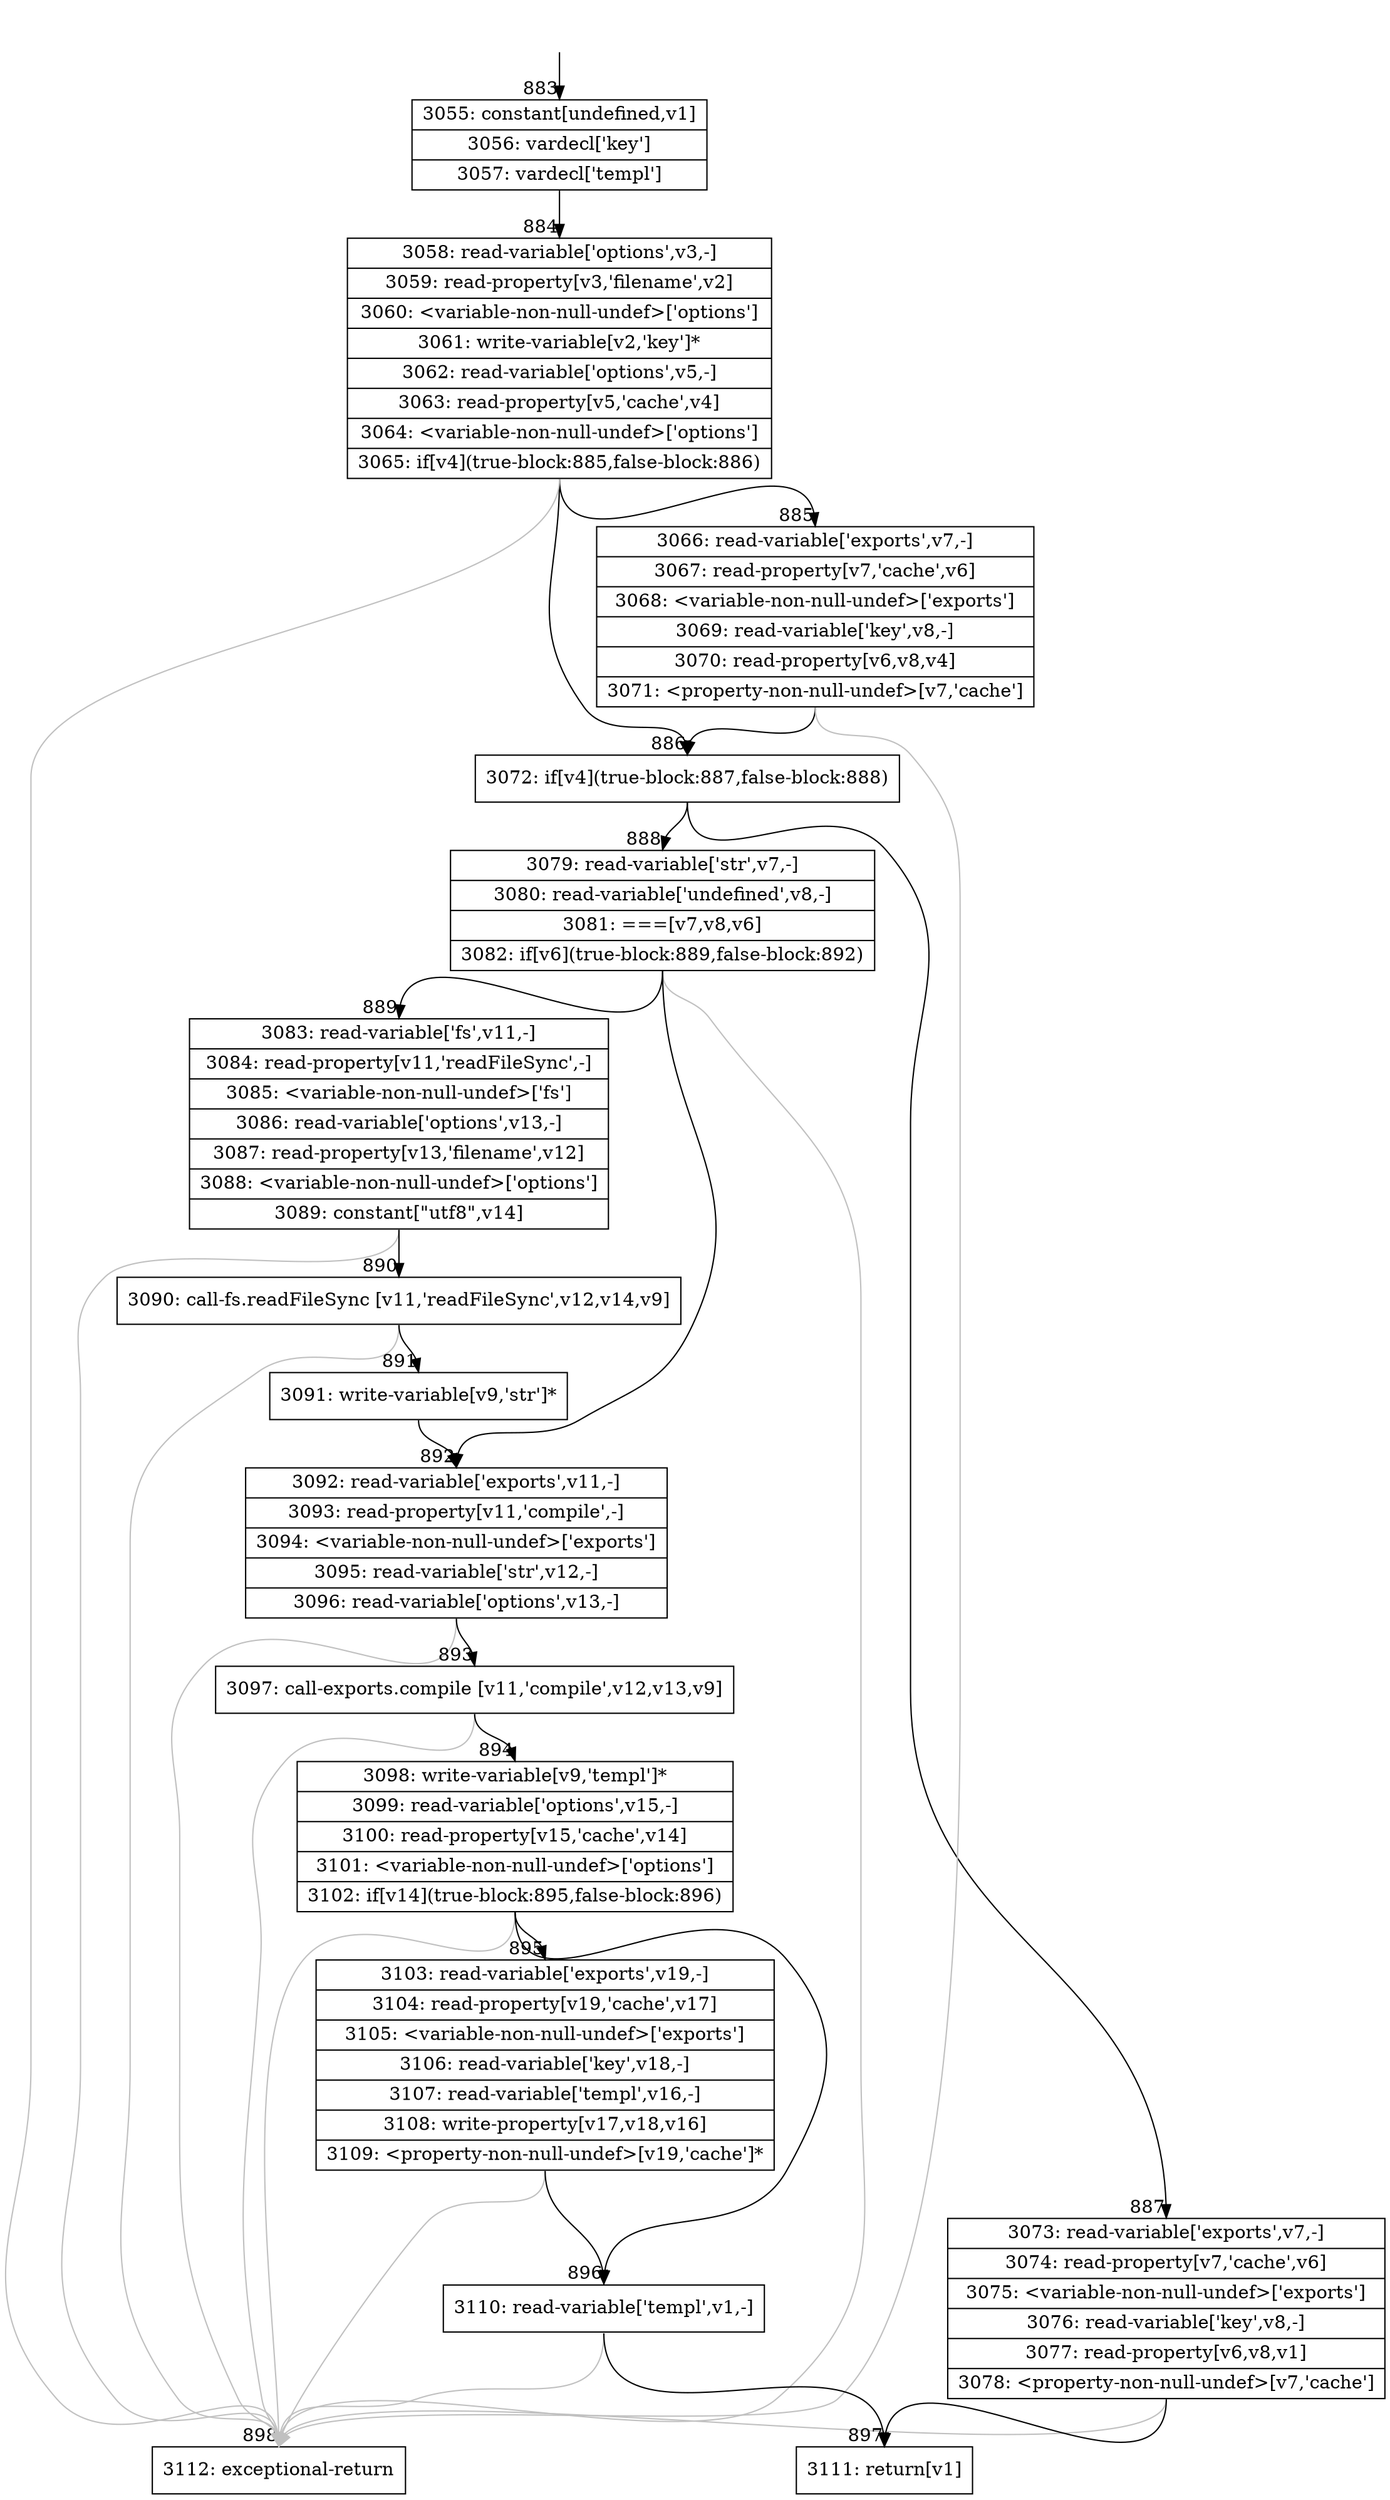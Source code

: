 digraph {
rankdir="TD"
BB_entry44[shape=none,label=""];
BB_entry44 -> BB883 [tailport=s, headport=n, headlabel="    883"]
BB883 [shape=record label="{3055: constant[undefined,v1]|3056: vardecl['key']|3057: vardecl['templ']}" ] 
BB883 -> BB884 [tailport=s, headport=n, headlabel="      884"]
BB884 [shape=record label="{3058: read-variable['options',v3,-]|3059: read-property[v3,'filename',v2]|3060: \<variable-non-null-undef\>['options']|3061: write-variable[v2,'key']*|3062: read-variable['options',v5,-]|3063: read-property[v5,'cache',v4]|3064: \<variable-non-null-undef\>['options']|3065: if[v4](true-block:885,false-block:886)}" ] 
BB884 -> BB886 [tailport=s, headport=n, headlabel="      886"]
BB884 -> BB885 [tailport=s, headport=n, headlabel="      885"]
BB884 -> BB898 [tailport=s, headport=n, color=gray, headlabel="      898"]
BB885 [shape=record label="{3066: read-variable['exports',v7,-]|3067: read-property[v7,'cache',v6]|3068: \<variable-non-null-undef\>['exports']|3069: read-variable['key',v8,-]|3070: read-property[v6,v8,v4]|3071: \<property-non-null-undef\>[v7,'cache']}" ] 
BB885 -> BB886 [tailport=s, headport=n]
BB885 -> BB898 [tailport=s, headport=n, color=gray]
BB886 [shape=record label="{3072: if[v4](true-block:887,false-block:888)}" ] 
BB886 -> BB887 [tailport=s, headport=n, headlabel="      887"]
BB886 -> BB888 [tailport=s, headport=n, headlabel="      888"]
BB887 [shape=record label="{3073: read-variable['exports',v7,-]|3074: read-property[v7,'cache',v6]|3075: \<variable-non-null-undef\>['exports']|3076: read-variable['key',v8,-]|3077: read-property[v6,v8,v1]|3078: \<property-non-null-undef\>[v7,'cache']}" ] 
BB887 -> BB897 [tailport=s, headport=n, headlabel="      897"]
BB887 -> BB898 [tailport=s, headport=n, color=gray]
BB888 [shape=record label="{3079: read-variable['str',v7,-]|3080: read-variable['undefined',v8,-]|3081: ===[v7,v8,v6]|3082: if[v6](true-block:889,false-block:892)}" ] 
BB888 -> BB889 [tailport=s, headport=n, headlabel="      889"]
BB888 -> BB892 [tailport=s, headport=n, headlabel="      892"]
BB888 -> BB898 [tailport=s, headport=n, color=gray]
BB889 [shape=record label="{3083: read-variable['fs',v11,-]|3084: read-property[v11,'readFileSync',-]|3085: \<variable-non-null-undef\>['fs']|3086: read-variable['options',v13,-]|3087: read-property[v13,'filename',v12]|3088: \<variable-non-null-undef\>['options']|3089: constant[\"utf8\",v14]}" ] 
BB889 -> BB890 [tailport=s, headport=n, headlabel="      890"]
BB889 -> BB898 [tailport=s, headport=n, color=gray]
BB890 [shape=record label="{3090: call-fs.readFileSync [v11,'readFileSync',v12,v14,v9]}" ] 
BB890 -> BB891 [tailport=s, headport=n, headlabel="      891"]
BB890 -> BB898 [tailport=s, headport=n, color=gray]
BB891 [shape=record label="{3091: write-variable[v9,'str']*}" ] 
BB891 -> BB892 [tailport=s, headport=n]
BB892 [shape=record label="{3092: read-variable['exports',v11,-]|3093: read-property[v11,'compile',-]|3094: \<variable-non-null-undef\>['exports']|3095: read-variable['str',v12,-]|3096: read-variable['options',v13,-]}" ] 
BB892 -> BB893 [tailport=s, headport=n, headlabel="      893"]
BB892 -> BB898 [tailport=s, headport=n, color=gray]
BB893 [shape=record label="{3097: call-exports.compile [v11,'compile',v12,v13,v9]}" ] 
BB893 -> BB894 [tailport=s, headport=n, headlabel="      894"]
BB893 -> BB898 [tailport=s, headport=n, color=gray]
BB894 [shape=record label="{3098: write-variable[v9,'templ']*|3099: read-variable['options',v15,-]|3100: read-property[v15,'cache',v14]|3101: \<variable-non-null-undef\>['options']|3102: if[v14](true-block:895,false-block:896)}" ] 
BB894 -> BB895 [tailport=s, headport=n, headlabel="      895"]
BB894 -> BB896 [tailport=s, headport=n, headlabel="      896"]
BB894 -> BB898 [tailport=s, headport=n, color=gray]
BB895 [shape=record label="{3103: read-variable['exports',v19,-]|3104: read-property[v19,'cache',v17]|3105: \<variable-non-null-undef\>['exports']|3106: read-variable['key',v18,-]|3107: read-variable['templ',v16,-]|3108: write-property[v17,v18,v16]|3109: \<property-non-null-undef\>[v19,'cache']*}" ] 
BB895 -> BB896 [tailport=s, headport=n]
BB895 -> BB898 [tailport=s, headport=n, color=gray]
BB896 [shape=record label="{3110: read-variable['templ',v1,-]}" ] 
BB896 -> BB897 [tailport=s, headport=n]
BB896 -> BB898 [tailport=s, headport=n, color=gray]
BB897 [shape=record label="{3111: return[v1]}" ] 
BB898 [shape=record label="{3112: exceptional-return}" ] 
//#$~ 925
}
